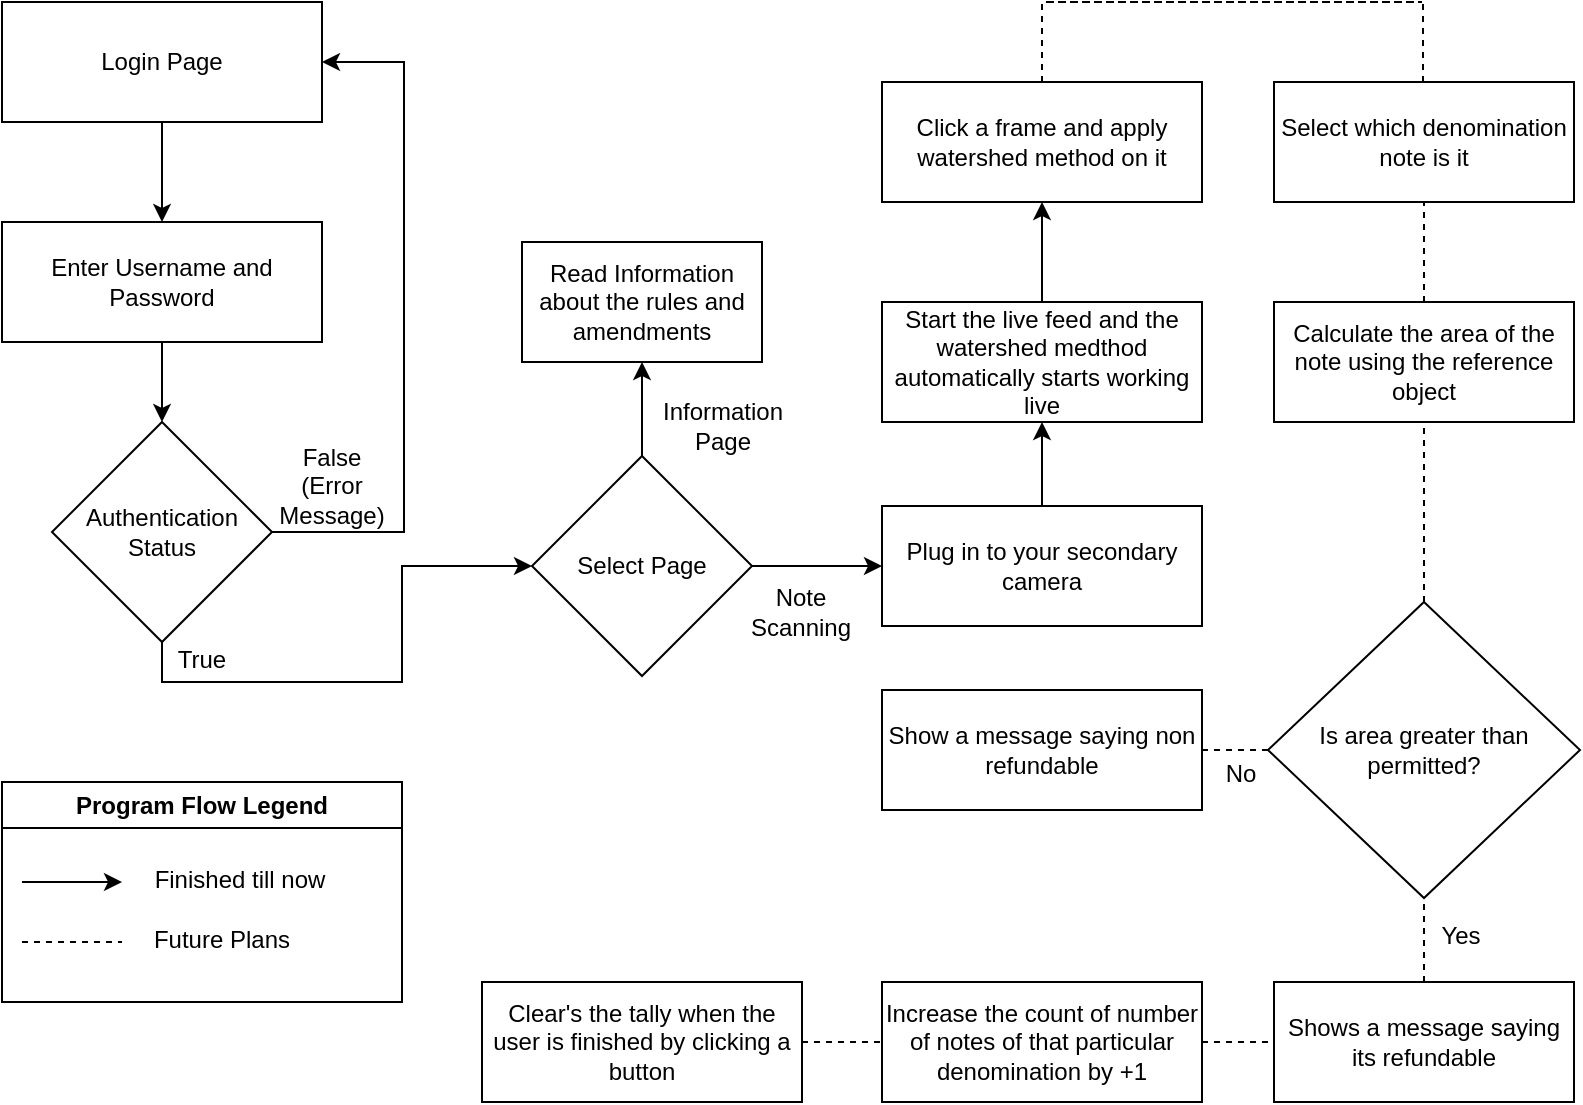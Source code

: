 <mxfile version="24.7.16">
  <diagram name="Page-1" id="NhIDuVOYDbAxqSGeZXAM">
    <mxGraphModel dx="1050" dy="571" grid="1" gridSize="10" guides="1" tooltips="1" connect="1" arrows="1" fold="1" page="1" pageScale="1" pageWidth="850" pageHeight="1100" background="none" math="0" shadow="0">
      <root>
        <mxCell id="0" />
        <mxCell id="1" parent="0" />
        <mxCell id="NMYamTKyMhTsFTp2hKPJ-4" style="edgeStyle=orthogonalEdgeStyle;rounded=0;orthogonalLoop=1;jettySize=auto;html=1;" parent="1" source="AFMVp5On0U9nat8kgEks-13" edge="1">
          <mxGeometry relative="1" as="geometry">
            <mxPoint x="120" y="150" as="targetPoint" />
          </mxGeometry>
        </mxCell>
        <mxCell id="AFMVp5On0U9nat8kgEks-13" value="Login Page" style="rounded=0;whiteSpace=wrap;html=1;" parent="1" vertex="1">
          <mxGeometry x="40" y="40" width="160" height="60" as="geometry" />
        </mxCell>
        <mxCell id="HnliYMq7yOIC07qW_UCj-3" style="edgeStyle=orthogonalEdgeStyle;rounded=0;orthogonalLoop=1;jettySize=auto;html=1;exitX=0.5;exitY=1;exitDx=0;exitDy=0;entryX=0.5;entryY=0;entryDx=0;entryDy=0;" edge="1" parent="1" source="HnliYMq7yOIC07qW_UCj-1" target="HnliYMq7yOIC07qW_UCj-2">
          <mxGeometry relative="1" as="geometry" />
        </mxCell>
        <mxCell id="HnliYMq7yOIC07qW_UCj-1" value="Enter Username and Password" style="rounded=0;whiteSpace=wrap;html=1;" vertex="1" parent="1">
          <mxGeometry x="40" y="150" width="160" height="60" as="geometry" />
        </mxCell>
        <mxCell id="HnliYMq7yOIC07qW_UCj-6" style="edgeStyle=orthogonalEdgeStyle;rounded=0;orthogonalLoop=1;jettySize=auto;html=1;exitX=1;exitY=0.5;exitDx=0;exitDy=0;" edge="1" parent="1" source="HnliYMq7yOIC07qW_UCj-2" target="AFMVp5On0U9nat8kgEks-13">
          <mxGeometry relative="1" as="geometry">
            <mxPoint x="240" y="70" as="targetPoint" />
            <Array as="points">
              <mxPoint x="241" y="305" />
              <mxPoint x="241" y="70" />
            </Array>
          </mxGeometry>
        </mxCell>
        <mxCell id="HnliYMq7yOIC07qW_UCj-11" value="" style="edgeStyle=orthogonalEdgeStyle;rounded=0;orthogonalLoop=1;jettySize=auto;html=1;exitX=0.5;exitY=1;exitDx=0;exitDy=0;" edge="1" parent="1" source="HnliYMq7yOIC07qW_UCj-2" target="HnliYMq7yOIC07qW_UCj-10">
          <mxGeometry relative="1" as="geometry" />
        </mxCell>
        <mxCell id="HnliYMq7yOIC07qW_UCj-2" value="Authentication Status" style="rhombus;whiteSpace=wrap;html=1;" vertex="1" parent="1">
          <mxGeometry x="65" y="250" width="110" height="110" as="geometry" />
        </mxCell>
        <mxCell id="HnliYMq7yOIC07qW_UCj-5" value="False (Error Message)" style="text;html=1;align=center;verticalAlign=middle;whiteSpace=wrap;rounded=0;" vertex="1" parent="1">
          <mxGeometry x="175" y="267" width="60" height="30" as="geometry" />
        </mxCell>
        <mxCell id="HnliYMq7yOIC07qW_UCj-9" value="True" style="text;html=1;align=center;verticalAlign=middle;whiteSpace=wrap;rounded=0;" vertex="1" parent="1">
          <mxGeometry x="110" y="354" width="60" height="30" as="geometry" />
        </mxCell>
        <mxCell id="HnliYMq7yOIC07qW_UCj-13" value="" style="edgeStyle=orthogonalEdgeStyle;rounded=0;orthogonalLoop=1;jettySize=auto;html=1;" edge="1" parent="1" source="HnliYMq7yOIC07qW_UCj-10" target="HnliYMq7yOIC07qW_UCj-12">
          <mxGeometry relative="1" as="geometry" />
        </mxCell>
        <mxCell id="HnliYMq7yOIC07qW_UCj-15" value="" style="edgeStyle=orthogonalEdgeStyle;rounded=0;orthogonalLoop=1;jettySize=auto;html=1;" edge="1" parent="1" source="HnliYMq7yOIC07qW_UCj-10" target="HnliYMq7yOIC07qW_UCj-14">
          <mxGeometry relative="1" as="geometry" />
        </mxCell>
        <mxCell id="HnliYMq7yOIC07qW_UCj-10" value="Select Page" style="rhombus;whiteSpace=wrap;html=1;" vertex="1" parent="1">
          <mxGeometry x="305" y="267" width="110" height="110" as="geometry" />
        </mxCell>
        <mxCell id="HnliYMq7yOIC07qW_UCj-12" value="Read Information about the rules and amendments" style="whiteSpace=wrap;html=1;" vertex="1" parent="1">
          <mxGeometry x="300" y="160" width="120" height="60" as="geometry" />
        </mxCell>
        <mxCell id="HnliYMq7yOIC07qW_UCj-19" value="" style="edgeStyle=orthogonalEdgeStyle;rounded=0;orthogonalLoop=1;jettySize=auto;html=1;" edge="1" parent="1" source="HnliYMq7yOIC07qW_UCj-14" target="HnliYMq7yOIC07qW_UCj-18">
          <mxGeometry relative="1" as="geometry" />
        </mxCell>
        <mxCell id="HnliYMq7yOIC07qW_UCj-14" value="Plug in to your secondary camera" style="whiteSpace=wrap;html=1;" vertex="1" parent="1">
          <mxGeometry x="480" y="292" width="160" height="60" as="geometry" />
        </mxCell>
        <mxCell id="HnliYMq7yOIC07qW_UCj-16" value="Information Page" style="text;html=1;align=center;verticalAlign=middle;whiteSpace=wrap;rounded=0;" vertex="1" parent="1">
          <mxGeometry x="367" y="237" width="67" height="30" as="geometry" />
        </mxCell>
        <mxCell id="HnliYMq7yOIC07qW_UCj-17" value="Note Scanning" style="text;html=1;align=center;verticalAlign=middle;whiteSpace=wrap;rounded=0;" vertex="1" parent="1">
          <mxGeometry x="406" y="330" width="67" height="30" as="geometry" />
        </mxCell>
        <mxCell id="HnliYMq7yOIC07qW_UCj-21" value="" style="edgeStyle=orthogonalEdgeStyle;rounded=0;orthogonalLoop=1;jettySize=auto;html=1;" edge="1" parent="1" source="HnliYMq7yOIC07qW_UCj-18" target="HnliYMq7yOIC07qW_UCj-20">
          <mxGeometry relative="1" as="geometry" />
        </mxCell>
        <mxCell id="HnliYMq7yOIC07qW_UCj-18" value="Start the live feed and the watershed medthod automatically starts working live" style="whiteSpace=wrap;html=1;" vertex="1" parent="1">
          <mxGeometry x="480" y="190" width="160" height="60" as="geometry" />
        </mxCell>
        <mxCell id="HnliYMq7yOIC07qW_UCj-20" value="Click a frame and apply watershed method on it" style="whiteSpace=wrap;html=1;" vertex="1" parent="1">
          <mxGeometry x="480" y="80" width="160" height="60" as="geometry" />
        </mxCell>
        <mxCell id="HnliYMq7yOIC07qW_UCj-26" value="" style="endArrow=none;dashed=1;html=1;rounded=0;" edge="1" parent="1">
          <mxGeometry width="50" height="50" relative="1" as="geometry">
            <mxPoint x="560" y="80" as="sourcePoint" />
            <mxPoint x="560" y="40" as="targetPoint" />
            <Array as="points">
              <mxPoint x="560" y="40" />
              <mxPoint x="750" y="40" />
            </Array>
          </mxGeometry>
        </mxCell>
        <mxCell id="HnliYMq7yOIC07qW_UCj-31" value="" style="endArrow=none;dashed=1;html=1;rounded=0;" edge="1" parent="1">
          <mxGeometry width="50" height="50" relative="1" as="geometry">
            <mxPoint x="750.5" y="80" as="sourcePoint" />
            <mxPoint x="750.5" y="40" as="targetPoint" />
          </mxGeometry>
        </mxCell>
        <mxCell id="HnliYMq7yOIC07qW_UCj-32" value="Select which denomination note is it" style="rounded=0;whiteSpace=wrap;html=1;" vertex="1" parent="1">
          <mxGeometry x="676" y="80" width="150" height="60" as="geometry" />
        </mxCell>
        <mxCell id="HnliYMq7yOIC07qW_UCj-33" value="Calculate the area of the note using the reference object" style="rounded=0;whiteSpace=wrap;html=1;" vertex="1" parent="1">
          <mxGeometry x="676" y="190" width="150" height="60" as="geometry" />
        </mxCell>
        <mxCell id="HnliYMq7yOIC07qW_UCj-34" value="" style="endArrow=none;dashed=1;html=1;rounded=0;exitX=0.5;exitY=0;exitDx=0;exitDy=0;entryX=0.5;entryY=1;entryDx=0;entryDy=0;" edge="1" parent="1" source="HnliYMq7yOIC07qW_UCj-33" target="HnliYMq7yOIC07qW_UCj-32">
          <mxGeometry width="50" height="50" relative="1" as="geometry">
            <mxPoint x="760.5" y="90" as="sourcePoint" />
            <mxPoint x="760.5" y="50" as="targetPoint" />
          </mxGeometry>
        </mxCell>
        <mxCell id="HnliYMq7yOIC07qW_UCj-36" value="" style="endArrow=none;dashed=1;html=1;rounded=0;exitX=0.5;exitY=0;exitDx=0;exitDy=0;entryX=0.5;entryY=1;entryDx=0;entryDy=0;" edge="1" parent="1" source="HnliYMq7yOIC07qW_UCj-38" target="HnliYMq7yOIC07qW_UCj-33">
          <mxGeometry width="50" height="50" relative="1" as="geometry">
            <mxPoint x="751" y="292" as="sourcePoint" />
            <mxPoint x="761" y="150" as="targetPoint" />
          </mxGeometry>
        </mxCell>
        <mxCell id="HnliYMq7yOIC07qW_UCj-38" value="Is area greater than permitted?" style="rhombus;whiteSpace=wrap;html=1;" vertex="1" parent="1">
          <mxGeometry x="673" y="340" width="156" height="148" as="geometry" />
        </mxCell>
        <mxCell id="HnliYMq7yOIC07qW_UCj-40" value="" style="endArrow=none;dashed=1;html=1;rounded=0;entryX=0;entryY=0.5;entryDx=0;entryDy=0;exitX=1;exitY=0.5;exitDx=0;exitDy=0;" edge="1" parent="1" source="HnliYMq7yOIC07qW_UCj-42" target="HnliYMq7yOIC07qW_UCj-38">
          <mxGeometry width="50" height="50" relative="1" as="geometry">
            <mxPoint x="660" y="440" as="sourcePoint" />
            <mxPoint x="761" y="260" as="targetPoint" />
          </mxGeometry>
        </mxCell>
        <mxCell id="HnliYMq7yOIC07qW_UCj-41" value="" style="endArrow=none;dashed=1;html=1;rounded=0;entryX=0.5;entryY=1;entryDx=0;entryDy=0;" edge="1" parent="1" target="HnliYMq7yOIC07qW_UCj-38">
          <mxGeometry width="50" height="50" relative="1" as="geometry">
            <mxPoint x="751" y="530" as="sourcePoint" />
            <mxPoint x="683" y="424" as="targetPoint" />
          </mxGeometry>
        </mxCell>
        <mxCell id="HnliYMq7yOIC07qW_UCj-42" value="Show a message saying non refundable" style="rounded=0;whiteSpace=wrap;html=1;" vertex="1" parent="1">
          <mxGeometry x="480" y="384" width="160" height="60" as="geometry" />
        </mxCell>
        <mxCell id="HnliYMq7yOIC07qW_UCj-44" value="Shows a message saying its refundable" style="rounded=0;whiteSpace=wrap;html=1;" vertex="1" parent="1">
          <mxGeometry x="676" y="530" width="150" height="60" as="geometry" />
        </mxCell>
        <mxCell id="HnliYMq7yOIC07qW_UCj-45" value="" style="endArrow=none;dashed=1;html=1;rounded=0;entryX=0;entryY=0.5;entryDx=0;entryDy=0;exitX=1;exitY=0.5;exitDx=0;exitDy=0;" edge="1" parent="1" source="HnliYMq7yOIC07qW_UCj-46" target="HnliYMq7yOIC07qW_UCj-44">
          <mxGeometry width="50" height="50" relative="1" as="geometry">
            <mxPoint x="650" y="590" as="sourcePoint" />
            <mxPoint x="683" y="424" as="targetPoint" />
          </mxGeometry>
        </mxCell>
        <mxCell id="HnliYMq7yOIC07qW_UCj-46" value="Increase the count of number of notes of that particular denomination by +1" style="rounded=0;whiteSpace=wrap;html=1;" vertex="1" parent="1">
          <mxGeometry x="480" y="530" width="160" height="60" as="geometry" />
        </mxCell>
        <mxCell id="HnliYMq7yOIC07qW_UCj-47" value="Clear&#39;s the tally when the user is finished by clicking a button" style="rounded=0;whiteSpace=wrap;html=1;" vertex="1" parent="1">
          <mxGeometry x="280" y="530" width="160" height="60" as="geometry" />
        </mxCell>
        <mxCell id="HnliYMq7yOIC07qW_UCj-48" value="" style="endArrow=none;dashed=1;html=1;rounded=0;entryX=0;entryY=0.5;entryDx=0;entryDy=0;exitX=1;exitY=0.5;exitDx=0;exitDy=0;" edge="1" parent="1" source="HnliYMq7yOIC07qW_UCj-47" target="HnliYMq7yOIC07qW_UCj-46">
          <mxGeometry width="50" height="50" relative="1" as="geometry">
            <mxPoint x="650" y="570" as="sourcePoint" />
            <mxPoint x="686" y="570" as="targetPoint" />
          </mxGeometry>
        </mxCell>
        <mxCell id="HnliYMq7yOIC07qW_UCj-49" value="Program Flow Legend" style="swimlane;whiteSpace=wrap;html=1;" vertex="1" parent="1">
          <mxGeometry x="40" y="430" width="200" height="110" as="geometry" />
        </mxCell>
        <mxCell id="HnliYMq7yOIC07qW_UCj-54" value="Finished till now" style="text;html=1;align=center;verticalAlign=middle;whiteSpace=wrap;rounded=0;" vertex="1" parent="HnliYMq7yOIC07qW_UCj-49">
          <mxGeometry x="66.5" y="34" width="103.5" height="30" as="geometry" />
        </mxCell>
        <mxCell id="HnliYMq7yOIC07qW_UCj-55" value="Future Plans" style="text;html=1;align=center;verticalAlign=middle;whiteSpace=wrap;rounded=0;" vertex="1" parent="HnliYMq7yOIC07qW_UCj-49">
          <mxGeometry x="58" y="64" width="103.5" height="30" as="geometry" />
        </mxCell>
        <mxCell id="HnliYMq7yOIC07qW_UCj-50" value="" style="endArrow=classic;html=1;rounded=0;" edge="1" parent="1">
          <mxGeometry width="50" height="50" relative="1" as="geometry">
            <mxPoint x="50" y="480" as="sourcePoint" />
            <mxPoint x="100" y="480" as="targetPoint" />
          </mxGeometry>
        </mxCell>
        <mxCell id="HnliYMq7yOIC07qW_UCj-51" value="" style="endArrow=none;dashed=1;html=1;rounded=0;" edge="1" parent="1">
          <mxGeometry width="50" height="50" relative="1" as="geometry">
            <mxPoint x="50" y="510" as="sourcePoint" />
            <mxPoint x="100" y="510" as="targetPoint" />
          </mxGeometry>
        </mxCell>
        <mxCell id="HnliYMq7yOIC07qW_UCj-52" value="No" style="text;html=1;align=center;verticalAlign=middle;whiteSpace=wrap;rounded=0;" vertex="1" parent="1">
          <mxGeometry x="626" y="411" width="67" height="30" as="geometry" />
        </mxCell>
        <mxCell id="HnliYMq7yOIC07qW_UCj-53" value="Yes" style="text;html=1;align=center;verticalAlign=middle;whiteSpace=wrap;rounded=0;" vertex="1" parent="1">
          <mxGeometry x="736" y="492" width="67" height="30" as="geometry" />
        </mxCell>
      </root>
    </mxGraphModel>
  </diagram>
</mxfile>
